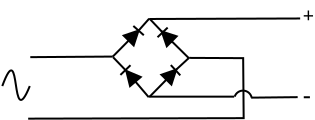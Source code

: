 <?xml version="1.0" encoding="UTF-8"?>
<dia:diagram xmlns:dia="http://www.lysator.liu.se/~alla/dia/">
  <dia:layer name="Background" visible="true" active="true">
    <dia:object type="Standard - Line" version="0" id="O0">
      <dia:attribute name="obj_pos">
        <dia:point val="3.824,4.979"/>
      </dia:attribute>
      <dia:attribute name="obj_bb">
        <dia:rectangle val="3.774,4.9;8.0,5.03"/>
      </dia:attribute>
      <dia:attribute name="conn_endpoints">
        <dia:point val="3.824,4.979"/>
        <dia:point val="7.95,4.95"/>
      </dia:attribute>
      <dia:attribute name="numcp">
        <dia:int val="1"/>
      </dia:attribute>
    </dia:object>
    <dia:object type="Standard - Line" version="0" id="O1">
      <dia:attribute name="obj_pos">
        <dia:point val="7.95,4.95"/>
      </dia:attribute>
      <dia:attribute name="obj_bb">
        <dia:rectangle val="7.879,3.535;9.35,5.021"/>
      </dia:attribute>
      <dia:attribute name="conn_endpoints">
        <dia:point val="7.95,4.95"/>
        <dia:point val="9.271,3.615"/>
      </dia:attribute>
      <dia:attribute name="numcp">
        <dia:int val="1"/>
      </dia:attribute>
      <dia:attribute name="end_arrow">
        <dia:enum val="3"/>
      </dia:attribute>
      <dia:attribute name="end_arrow_length">
        <dia:real val="0.7"/>
      </dia:attribute>
      <dia:attribute name="end_arrow_width">
        <dia:real val="0.7"/>
      </dia:attribute>
      <dia:connections>
        <dia:connection handle="1" to="O2" connection="0"/>
      </dia:connections>
    </dia:object>
    <dia:object type="Standard - Line" version="0" id="O2">
      <dia:attribute name="obj_pos">
        <dia:point val="8.774,4.175"/>
      </dia:attribute>
      <dia:attribute name="obj_bb">
        <dia:rectangle val="8.7,2.984;9.838,4.259"/>
      </dia:attribute>
      <dia:attribute name="conn_endpoints">
        <dia:point val="8.774,4.175"/>
        <dia:point val="9.768,3.054"/>
      </dia:attribute>
      <dia:attribute name="numcp">
        <dia:int val="1"/>
      </dia:attribute>
      <dia:attribute name="start_arrow">
        <dia:enum val="21"/>
      </dia:attribute>
      <dia:attribute name="start_arrow_length">
        <dia:real val="0.7"/>
      </dia:attribute>
      <dia:attribute name="start_arrow_width">
        <dia:real val="0.7"/>
      </dia:attribute>
    </dia:object>
    <dia:object type="Standard - Line" version="0" id="O3">
      <dia:attribute name="obj_pos">
        <dia:point val="9.793,6.954"/>
      </dia:attribute>
      <dia:attribute name="obj_bb">
        <dia:rectangle val="9.722,5.489;11.234,7.025"/>
      </dia:attribute>
      <dia:attribute name="conn_endpoints">
        <dia:point val="9.793,6.954"/>
        <dia:point val="11.155,5.569"/>
      </dia:attribute>
      <dia:attribute name="numcp">
        <dia:int val="1"/>
      </dia:attribute>
      <dia:attribute name="end_arrow">
        <dia:enum val="3"/>
      </dia:attribute>
      <dia:attribute name="end_arrow_length">
        <dia:real val="0.7"/>
      </dia:attribute>
      <dia:attribute name="end_arrow_width">
        <dia:real val="0.7"/>
      </dia:attribute>
      <dia:connections>
        <dia:connection handle="1" to="O4" connection="0"/>
      </dia:connections>
    </dia:object>
    <dia:object type="Standard - Line" version="0" id="O4">
      <dia:attribute name="obj_pos">
        <dia:point val="10.572,6.106"/>
      </dia:attribute>
      <dia:attribute name="obj_bb">
        <dia:rectangle val="10.49,4.962;11.81,6.181"/>
      </dia:attribute>
      <dia:attribute name="conn_endpoints">
        <dia:point val="10.572,6.106"/>
        <dia:point val="11.739,5.033"/>
      </dia:attribute>
      <dia:attribute name="numcp">
        <dia:int val="1"/>
      </dia:attribute>
      <dia:attribute name="start_arrow">
        <dia:enum val="21"/>
      </dia:attribute>
      <dia:attribute name="start_arrow_length">
        <dia:real val="0.7"/>
      </dia:attribute>
      <dia:attribute name="start_arrow_width">
        <dia:real val="0.7"/>
      </dia:attribute>
    </dia:object>
    <dia:object type="Standard - Line" version="0" id="O5">
      <dia:attribute name="obj_pos">
        <dia:point val="11.772,5.049"/>
      </dia:attribute>
      <dia:attribute name="obj_bb">
        <dia:rectangle val="10.282,3.582;11.843,5.12"/>
      </dia:attribute>
      <dia:attribute name="conn_endpoints">
        <dia:point val="11.772,5.049"/>
        <dia:point val="10.362,3.66"/>
      </dia:attribute>
      <dia:attribute name="numcp">
        <dia:int val="1"/>
      </dia:attribute>
      <dia:attribute name="end_arrow">
        <dia:enum val="3"/>
      </dia:attribute>
      <dia:attribute name="end_arrow_length">
        <dia:real val="0.7"/>
      </dia:attribute>
      <dia:attribute name="end_arrow_width">
        <dia:real val="0.7"/>
      </dia:attribute>
      <dia:connections>
        <dia:connection handle="1" to="O6" connection="0"/>
      </dia:connections>
    </dia:object>
    <dia:object type="Standard - Line" version="0" id="O6">
      <dia:attribute name="obj_pos">
        <dia:point val="10.922,4.249"/>
      </dia:attribute>
      <dia:attribute name="obj_bb">
        <dia:rectangle val="9.73,3.0;10.999,4.33"/>
      </dia:attribute>
      <dia:attribute name="conn_endpoints">
        <dia:point val="10.922,4.249"/>
        <dia:point val="9.801,3.071"/>
      </dia:attribute>
      <dia:attribute name="numcp">
        <dia:int val="1"/>
      </dia:attribute>
      <dia:attribute name="start_arrow">
        <dia:enum val="21"/>
      </dia:attribute>
      <dia:attribute name="start_arrow_length">
        <dia:real val="0.7"/>
      </dia:attribute>
      <dia:attribute name="start_arrow_width">
        <dia:real val="0.7"/>
      </dia:attribute>
    </dia:object>
    <dia:object type="Standard - Line" version="0" id="O7">
      <dia:attribute name="obj_pos">
        <dia:point val="9.743,6.979"/>
      </dia:attribute>
      <dia:attribute name="obj_bb">
        <dia:rectangle val="8.52,5.544;9.813,7.05"/>
      </dia:attribute>
      <dia:attribute name="conn_endpoints">
        <dia:point val="9.743,6.979"/>
        <dia:point val="8.593,5.629"/>
      </dia:attribute>
      <dia:attribute name="numcp">
        <dia:int val="1"/>
      </dia:attribute>
      <dia:attribute name="end_arrow">
        <dia:enum val="3"/>
      </dia:attribute>
      <dia:attribute name="end_arrow_length">
        <dia:real val="0.7"/>
      </dia:attribute>
      <dia:attribute name="end_arrow_width">
        <dia:real val="0.7"/>
      </dia:attribute>
    </dia:object>
    <dia:object type="Standard - Line" version="0" id="O8">
      <dia:attribute name="obj_pos">
        <dia:point val="9.068,6.129"/>
      </dia:attribute>
      <dia:attribute name="obj_bb">
        <dia:rectangle val="7.895,4.914;9.145,6.21"/>
      </dia:attribute>
      <dia:attribute name="conn_endpoints">
        <dia:point val="9.068,6.129"/>
        <dia:point val="7.966,4.985"/>
      </dia:attribute>
      <dia:attribute name="numcp">
        <dia:int val="1"/>
      </dia:attribute>
      <dia:attribute name="start_arrow">
        <dia:enum val="21"/>
      </dia:attribute>
      <dia:attribute name="start_arrow_length">
        <dia:real val="0.7"/>
      </dia:attribute>
      <dia:attribute name="start_arrow_width">
        <dia:real val="0.7"/>
      </dia:attribute>
    </dia:object>
    <dia:object type="Standard - PolyLine" version="0" id="O9">
      <dia:attribute name="obj_pos">
        <dia:point val="11.772,5.016"/>
      </dia:attribute>
      <dia:attribute name="obj_bb">
        <dia:rectangle val="3.668,4.966;14.543,8.104"/>
      </dia:attribute>
      <dia:attribute name="poly_points">
        <dia:point val="11.772,5.016"/>
        <dia:point val="14.468,5.029"/>
        <dia:point val="14.493,8.029"/>
        <dia:point val="3.718,8.054"/>
      </dia:attribute>
    </dia:object>
    <dia:object type="Standard - Line" version="0" id="O10">
      <dia:attribute name="obj_pos">
        <dia:point val="9.768,3.071"/>
      </dia:attribute>
      <dia:attribute name="obj_bb">
        <dia:rectangle val="9.718,2.996;17.368,3.121"/>
      </dia:attribute>
      <dia:attribute name="conn_endpoints">
        <dia:point val="9.768,3.071"/>
        <dia:point val="17.318,3.046"/>
      </dia:attribute>
      <dia:attribute name="numcp">
        <dia:int val="1"/>
      </dia:attribute>
    </dia:object>
    <dia:object type="Standard - Line" version="0" id="O11">
      <dia:attribute name="obj_pos">
        <dia:point val="9.743,6.954"/>
      </dia:attribute>
      <dia:attribute name="obj_bb">
        <dia:rectangle val="9.693,6.904;14.068,7.004"/>
      </dia:attribute>
      <dia:attribute name="conn_endpoints">
        <dia:point val="9.743,6.954"/>
        <dia:point val="14.018,6.954"/>
      </dia:attribute>
      <dia:attribute name="numcp">
        <dia:int val="1"/>
      </dia:attribute>
    </dia:object>
    <dia:object type="Standard - Arc" version="0" id="O12">
      <dia:attribute name="obj_pos">
        <dia:point val="14.043,6.954"/>
      </dia:attribute>
      <dia:attribute name="obj_bb">
        <dia:rectangle val="13.99,6.602;14.945,7.057"/>
      </dia:attribute>
      <dia:attribute name="conn_endpoints">
        <dia:point val="14.043,6.954"/>
        <dia:point val="14.893,7.004"/>
      </dia:attribute>
      <dia:attribute name="curve_distance">
        <dia:real val="-0.327"/>
      </dia:attribute>
      <dia:attribute name="line_width">
        <dia:real val="0.1"/>
      </dia:attribute>
    </dia:object>
    <dia:object type="Standard - Line" version="0" id="O13">
      <dia:attribute name="obj_pos">
        <dia:point val="14.868,7.004"/>
      </dia:attribute>
      <dia:attribute name="obj_bb">
        <dia:rectangle val="14.817,6.929;17.243,7.055"/>
      </dia:attribute>
      <dia:attribute name="conn_endpoints">
        <dia:point val="14.868,7.004"/>
        <dia:point val="17.193,6.979"/>
      </dia:attribute>
      <dia:attribute name="numcp">
        <dia:int val="1"/>
      </dia:attribute>
    </dia:object>
    <dia:object type="Standard - Text" version="1" id="O14">
      <dia:attribute name="obj_pos">
        <dia:point val="17.449,3.229"/>
      </dia:attribute>
      <dia:attribute name="obj_bb">
        <dia:rectangle val="17.449,2.349;18.011,3.477"/>
      </dia:attribute>
      <dia:attribute name="text">
        <dia:composite type="text">
          <dia:attribute name="string">
            <dia:string>#+#</dia:string>
          </dia:attribute>
          <dia:attribute name="font">
            <dia:font family="Utopia" style="0" name="Courier"/>
          </dia:attribute>
          <dia:attribute name="height">
            <dia:real val="1.235"/>
          </dia:attribute>
          <dia:attribute name="pos">
            <dia:point val="17.449,3.229"/>
          </dia:attribute>
          <dia:attribute name="color">
            <dia:color val="#000000"/>
          </dia:attribute>
          <dia:attribute name="alignment">
            <dia:enum val="0"/>
          </dia:attribute>
        </dia:composite>
      </dia:attribute>
      <dia:attribute name="valign">
        <dia:enum val="3"/>
      </dia:attribute>
    </dia:object>
    <dia:object type="Standard - Text" version="1" id="O15">
      <dia:attribute name="obj_pos">
        <dia:point val="17.449,7.329"/>
      </dia:attribute>
      <dia:attribute name="obj_bb">
        <dia:rectangle val="17.449,6.197;17.946,7.647"/>
      </dia:attribute>
      <dia:attribute name="text">
        <dia:composite type="text">
          <dia:attribute name="string">
            <dia:string>#-#</dia:string>
          </dia:attribute>
          <dia:attribute name="font">
            <dia:font family="Utopia" style="0" name="Courier"/>
          </dia:attribute>
          <dia:attribute name="height">
            <dia:real val="1.587"/>
          </dia:attribute>
          <dia:attribute name="pos">
            <dia:point val="17.449,7.329"/>
          </dia:attribute>
          <dia:attribute name="color">
            <dia:color val="#000000"/>
          </dia:attribute>
          <dia:attribute name="alignment">
            <dia:enum val="0"/>
          </dia:attribute>
        </dia:composite>
      </dia:attribute>
      <dia:attribute name="valign">
        <dia:enum val="3"/>
      </dia:attribute>
    </dia:object>
    <dia:object type="Standard - BezierLine" version="0" id="O16">
      <dia:attribute name="obj_pos">
        <dia:point val="2.424,6.424"/>
      </dia:attribute>
      <dia:attribute name="obj_bb">
        <dia:rectangle val="2.36,5.59;3.864,7.171"/>
      </dia:attribute>
      <dia:attribute name="bez_points">
        <dia:point val="2.424,6.424"/>
        <dia:point val="3.399,3.774"/>
        <dia:point val="2.799,8.899"/>
        <dia:point val="3.799,6.424"/>
      </dia:attribute>
      <dia:attribute name="corner_types">
        <dia:enum val="0"/>
        <dia:enum val="0"/>
      </dia:attribute>
    </dia:object>
  </dia:layer>
</dia:diagram>
